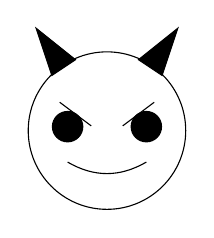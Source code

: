 \begin{tikzpicture}%
    \draw (0,0) circle (1);%😈
    \fill[color=black] (-0.5,0.05) circle (0.2) (0.5,0.05) circle (0.2); % eyes
    \draw (-0.5,-0.4) to[bend right] ++(1,0); % mouth
    \draw (0.2,0.06) -- ++(0.4,0.3) (-0.2,0.06) -- ++(-0.4,0.3); % eyebrows
    \filldraw (0.7,0.7) -- ++(0.2,0.6) -- ++(-0.5,-0.4) -- cycle; % right Horn
    \filldraw (-0.7,0.7) -- ++(-0.2,0.6) -- ++(0.5,-0.4) -- cycle; % left Horn
\end{tikzpicture}%
